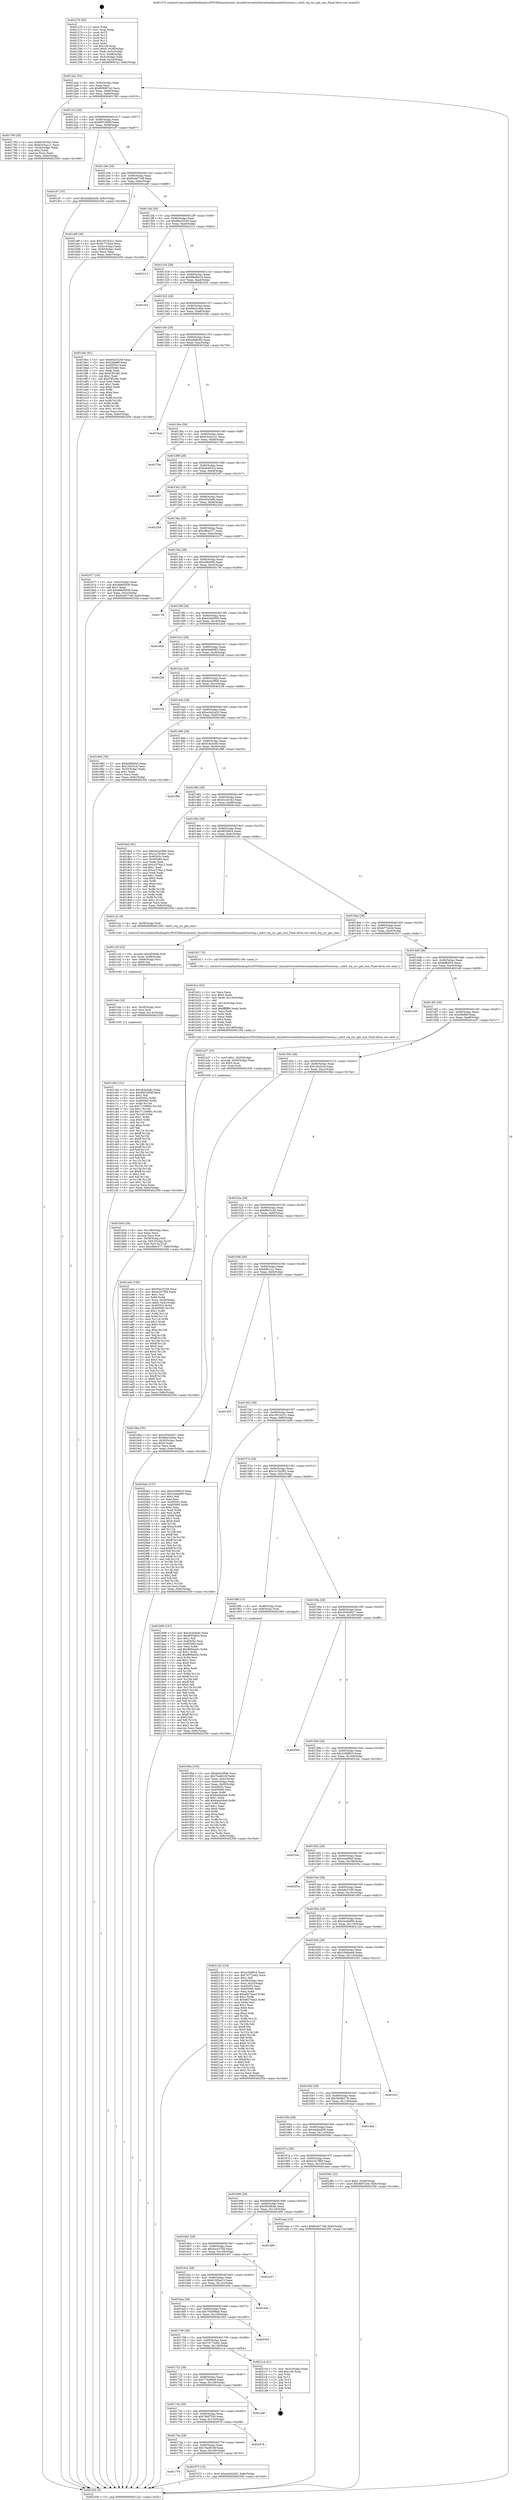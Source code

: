 digraph "0x401270" {
  label = "0x401270 (/mnt/c/Users/mathe/Desktop/tcc/POCII/binaries/extr_linuxdriversnetethernetmellanoxmlx5corewq.c_mlx5_wq_cyc_get_size_Final-ollvm.out::main(0))"
  labelloc = "t"
  node[shape=record]

  Entry [label="",width=0.3,height=0.3,shape=circle,fillcolor=black,style=filled]
  "0x4012a2" [label="{
     0x4012a2 [32]\l
     | [instrs]\l
     &nbsp;&nbsp;0x4012a2 \<+6\>: mov -0x8c(%rbp),%eax\l
     &nbsp;&nbsp;0x4012a8 \<+2\>: mov %eax,%ecx\l
     &nbsp;&nbsp;0x4012aa \<+6\>: sub $0x809097a2,%ecx\l
     &nbsp;&nbsp;0x4012b0 \<+6\>: mov %eax,-0x90(%rbp)\l
     &nbsp;&nbsp;0x4012b6 \<+6\>: mov %ecx,-0x94(%rbp)\l
     &nbsp;&nbsp;0x4012bc \<+6\>: je 0000000000401780 \<main+0x510\>\l
  }"]
  "0x401780" [label="{
     0x401780 [30]\l
     | [instrs]\l
     &nbsp;&nbsp;0x401780 \<+5\>: mov $0xf2c45343,%eax\l
     &nbsp;&nbsp;0x401785 \<+5\>: mov $0xb3c4a121,%ecx\l
     &nbsp;&nbsp;0x40178a \<+3\>: mov -0x34(%rbp),%edx\l
     &nbsp;&nbsp;0x40178d \<+3\>: cmp $0x2,%edx\l
     &nbsp;&nbsp;0x401790 \<+3\>: cmovne %ecx,%eax\l
     &nbsp;&nbsp;0x401793 \<+6\>: mov %eax,-0x8c(%rbp)\l
     &nbsp;&nbsp;0x401799 \<+5\>: jmp 0000000000402356 \<main+0x10e6\>\l
  }"]
  "0x4012c2" [label="{
     0x4012c2 [28]\l
     | [instrs]\l
     &nbsp;&nbsp;0x4012c2 \<+5\>: jmp 00000000004012c7 \<main+0x57\>\l
     &nbsp;&nbsp;0x4012c7 \<+6\>: mov -0x90(%rbp),%eax\l
     &nbsp;&nbsp;0x4012cd \<+5\>: sub $0x8951858f,%eax\l
     &nbsp;&nbsp;0x4012d2 \<+6\>: mov %eax,-0x98(%rbp)\l
     &nbsp;&nbsp;0x4012d8 \<+6\>: je 0000000000401cf7 \<main+0xa87\>\l
  }"]
  "0x402356" [label="{
     0x402356 [5]\l
     | [instrs]\l
     &nbsp;&nbsp;0x402356 \<+5\>: jmp 00000000004012a2 \<main+0x32\>\l
  }"]
  "0x401270" [label="{
     0x401270 [50]\l
     | [instrs]\l
     &nbsp;&nbsp;0x401270 \<+1\>: push %rbp\l
     &nbsp;&nbsp;0x401271 \<+3\>: mov %rsp,%rbp\l
     &nbsp;&nbsp;0x401274 \<+2\>: push %r15\l
     &nbsp;&nbsp;0x401276 \<+2\>: push %r14\l
     &nbsp;&nbsp;0x401278 \<+2\>: push %r13\l
     &nbsp;&nbsp;0x40127a \<+2\>: push %r12\l
     &nbsp;&nbsp;0x40127c \<+1\>: push %rbx\l
     &nbsp;&nbsp;0x40127d \<+7\>: sub $0x148,%rsp\l
     &nbsp;&nbsp;0x401284 \<+7\>: movl $0x0,-0x38(%rbp)\l
     &nbsp;&nbsp;0x40128b \<+3\>: mov %edi,-0x3c(%rbp)\l
     &nbsp;&nbsp;0x40128e \<+4\>: mov %rsi,-0x48(%rbp)\l
     &nbsp;&nbsp;0x401292 \<+3\>: mov -0x3c(%rbp),%edi\l
     &nbsp;&nbsp;0x401295 \<+3\>: mov %edi,-0x34(%rbp)\l
     &nbsp;&nbsp;0x401298 \<+10\>: movl $0x809097a2,-0x8c(%rbp)\l
  }"]
  Exit [label="",width=0.3,height=0.3,shape=circle,fillcolor=black,style=filled,peripheries=2]
  "0x401cf7" [label="{
     0x401cf7 [15]\l
     | [instrs]\l
     &nbsp;&nbsp;0x401cf7 \<+10\>: movl $0x44dbed26,-0x8c(%rbp)\l
     &nbsp;&nbsp;0x401d01 \<+5\>: jmp 0000000000402356 \<main+0x10e6\>\l
  }"]
  "0x4012de" [label="{
     0x4012de [28]\l
     | [instrs]\l
     &nbsp;&nbsp;0x4012de \<+5\>: jmp 00000000004012e3 \<main+0x73\>\l
     &nbsp;&nbsp;0x4012e3 \<+6\>: mov -0x90(%rbp),%eax\l
     &nbsp;&nbsp;0x4012e9 \<+5\>: sub $0x8cdd77e8,%eax\l
     &nbsp;&nbsp;0x4012ee \<+6\>: mov %eax,-0x9c(%rbp)\l
     &nbsp;&nbsp;0x4012f4 \<+6\>: je 0000000000401af9 \<main+0x889\>\l
  }"]
  "0x401c60" [label="{
     0x401c60 [151]\l
     | [instrs]\l
     &nbsp;&nbsp;0x401c60 \<+5\>: mov $0xc63a5a9c,%eax\l
     &nbsp;&nbsp;0x401c65 \<+5\>: mov $0x8951858f,%ecx\l
     &nbsp;&nbsp;0x401c6a \<+2\>: mov $0x1,%dl\l
     &nbsp;&nbsp;0x401c6c \<+8\>: mov 0x40505c,%r8d\l
     &nbsp;&nbsp;0x401c74 \<+8\>: mov 0x405060,%r9d\l
     &nbsp;&nbsp;0x401c7c \<+3\>: mov %r8d,%r10d\l
     &nbsp;&nbsp;0x401c7f \<+7\>: sub $0x7110680c,%r10d\l
     &nbsp;&nbsp;0x401c86 \<+4\>: sub $0x1,%r10d\l
     &nbsp;&nbsp;0x401c8a \<+7\>: add $0x7110680c,%r10d\l
     &nbsp;&nbsp;0x401c91 \<+4\>: imul %r10d,%r8d\l
     &nbsp;&nbsp;0x401c95 \<+4\>: and $0x1,%r8d\l
     &nbsp;&nbsp;0x401c99 \<+4\>: cmp $0x0,%r8d\l
     &nbsp;&nbsp;0x401c9d \<+4\>: sete %r11b\l
     &nbsp;&nbsp;0x401ca1 \<+4\>: cmp $0xa,%r9d\l
     &nbsp;&nbsp;0x401ca5 \<+3\>: setl %bl\l
     &nbsp;&nbsp;0x401ca8 \<+3\>: mov %r11b,%r14b\l
     &nbsp;&nbsp;0x401cab \<+4\>: xor $0xff,%r14b\l
     &nbsp;&nbsp;0x401caf \<+3\>: mov %bl,%r15b\l
     &nbsp;&nbsp;0x401cb2 \<+4\>: xor $0xff,%r15b\l
     &nbsp;&nbsp;0x401cb6 \<+3\>: xor $0x1,%dl\l
     &nbsp;&nbsp;0x401cb9 \<+3\>: mov %r14b,%r12b\l
     &nbsp;&nbsp;0x401cbc \<+4\>: and $0xff,%r12b\l
     &nbsp;&nbsp;0x401cc0 \<+3\>: and %dl,%r11b\l
     &nbsp;&nbsp;0x401cc3 \<+3\>: mov %r15b,%r13b\l
     &nbsp;&nbsp;0x401cc6 \<+4\>: and $0xff,%r13b\l
     &nbsp;&nbsp;0x401cca \<+2\>: and %dl,%bl\l
     &nbsp;&nbsp;0x401ccc \<+3\>: or %r11b,%r12b\l
     &nbsp;&nbsp;0x401ccf \<+3\>: or %bl,%r13b\l
     &nbsp;&nbsp;0x401cd2 \<+3\>: xor %r13b,%r12b\l
     &nbsp;&nbsp;0x401cd5 \<+3\>: or %r15b,%r14b\l
     &nbsp;&nbsp;0x401cd8 \<+4\>: xor $0xff,%r14b\l
     &nbsp;&nbsp;0x401cdc \<+3\>: or $0x1,%dl\l
     &nbsp;&nbsp;0x401cdf \<+3\>: and %dl,%r14b\l
     &nbsp;&nbsp;0x401ce2 \<+3\>: or %r14b,%r12b\l
     &nbsp;&nbsp;0x401ce5 \<+4\>: test $0x1,%r12b\l
     &nbsp;&nbsp;0x401ce9 \<+3\>: cmovne %ecx,%eax\l
     &nbsp;&nbsp;0x401cec \<+6\>: mov %eax,-0x8c(%rbp)\l
     &nbsp;&nbsp;0x401cf2 \<+5\>: jmp 0000000000402356 \<main+0x10e6\>\l
  }"]
  "0x401af9" [label="{
     0x401af9 [30]\l
     | [instrs]\l
     &nbsp;&nbsp;0x401af9 \<+5\>: mov $0x1951b321,%eax\l
     &nbsp;&nbsp;0x401afe \<+5\>: mov $0xfc77cb2d,%ecx\l
     &nbsp;&nbsp;0x401b03 \<+3\>: mov -0x5c(%rbp),%edx\l
     &nbsp;&nbsp;0x401b06 \<+3\>: cmp -0x50(%rbp),%edx\l
     &nbsp;&nbsp;0x401b09 \<+3\>: cmovl %ecx,%eax\l
     &nbsp;&nbsp;0x401b0c \<+6\>: mov %eax,-0x8c(%rbp)\l
     &nbsp;&nbsp;0x401b12 \<+5\>: jmp 0000000000402356 \<main+0x10e6\>\l
  }"]
  "0x4012fa" [label="{
     0x4012fa [28]\l
     | [instrs]\l
     &nbsp;&nbsp;0x4012fa \<+5\>: jmp 00000000004012ff \<main+0x8f\>\l
     &nbsp;&nbsp;0x4012ff \<+6\>: mov -0x90(%rbp),%eax\l
     &nbsp;&nbsp;0x401305 \<+5\>: sub $0x95e25259,%eax\l
     &nbsp;&nbsp;0x40130a \<+6\>: mov %eax,-0xa0(%rbp)\l
     &nbsp;&nbsp;0x401310 \<+6\>: je 0000000000402213 \<main+0xfa3\>\l
  }"]
  "0x401c4e" [label="{
     0x401c4e [18]\l
     | [instrs]\l
     &nbsp;&nbsp;0x401c4e \<+4\>: mov -0x58(%rbp),%rsi\l
     &nbsp;&nbsp;0x401c52 \<+3\>: mov %rsi,%rdi\l
     &nbsp;&nbsp;0x401c55 \<+6\>: mov %eax,-0x14c(%rbp)\l
     &nbsp;&nbsp;0x401c5b \<+5\>: call 0000000000401030 \<free@plt\>\l
     | [calls]\l
     &nbsp;&nbsp;0x401030 \{1\} (unknown)\l
  }"]
  "0x402213" [label="{
     0x402213\l
  }", style=dashed]
  "0x401316" [label="{
     0x401316 [28]\l
     | [instrs]\l
     &nbsp;&nbsp;0x401316 \<+5\>: jmp 000000000040131b \<main+0xab\>\l
     &nbsp;&nbsp;0x40131b \<+6\>: mov -0x90(%rbp),%eax\l
     &nbsp;&nbsp;0x401321 \<+5\>: sub $0x99edbe1b,%eax\l
     &nbsp;&nbsp;0x401326 \<+6\>: mov %eax,-0xa4(%rbp)\l
     &nbsp;&nbsp;0x40132c \<+6\>: je 0000000000401f24 \<main+0xcb4\>\l
  }"]
  "0x401c35" [label="{
     0x401c35 [25]\l
     | [instrs]\l
     &nbsp;&nbsp;0x401c35 \<+10\>: movabs $0x4030d6,%rdi\l
     &nbsp;&nbsp;0x401c3f \<+4\>: mov %rax,-0x68(%rbp)\l
     &nbsp;&nbsp;0x401c43 \<+4\>: mov -0x68(%rbp),%rsi\l
     &nbsp;&nbsp;0x401c47 \<+2\>: mov $0x0,%al\l
     &nbsp;&nbsp;0x401c49 \<+5\>: call 0000000000401040 \<printf@plt\>\l
     | [calls]\l
     &nbsp;&nbsp;0x401040 \{1\} (unknown)\l
  }"]
  "0x401f24" [label="{
     0x401f24\l
  }", style=dashed]
  "0x401332" [label="{
     0x401332 [28]\l
     | [instrs]\l
     &nbsp;&nbsp;0x401332 \<+5\>: jmp 0000000000401337 \<main+0xc7\>\l
     &nbsp;&nbsp;0x401337 \<+6\>: mov -0x90(%rbp),%eax\l
     &nbsp;&nbsp;0x40133d \<+5\>: sub $0x9be224de,%eax\l
     &nbsp;&nbsp;0x401342 \<+6\>: mov %eax,-0xa8(%rbp)\l
     &nbsp;&nbsp;0x401348 \<+6\>: je 00000000004019dc \<main+0x76c\>\l
  }"]
  "0x401b50" [label="{
     0x401b50 [39]\l
     | [instrs]\l
     &nbsp;&nbsp;0x401b50 \<+6\>: mov -0x148(%rbp),%ecx\l
     &nbsp;&nbsp;0x401b56 \<+3\>: imul %eax,%ecx\l
     &nbsp;&nbsp;0x401b59 \<+3\>: movslq %ecx,%r8\l
     &nbsp;&nbsp;0x401b5c \<+4\>: mov -0x58(%rbp),%r9\l
     &nbsp;&nbsp;0x401b60 \<+4\>: movslq -0x5c(%rbp),%r10\l
     &nbsp;&nbsp;0x401b64 \<+4\>: mov %r8,(%r9,%r10,8)\l
     &nbsp;&nbsp;0x401b68 \<+10\>: movl $0xcf8ac577,-0x8c(%rbp)\l
     &nbsp;&nbsp;0x401b72 \<+5\>: jmp 0000000000402356 \<main+0x10e6\>\l
  }"]
  "0x4019dc" [label="{
     0x4019dc [91]\l
     | [instrs]\l
     &nbsp;&nbsp;0x4019dc \<+5\>: mov $0x95e25259,%eax\l
     &nbsp;&nbsp;0x4019e1 \<+5\>: mov $0x26b88f,%ecx\l
     &nbsp;&nbsp;0x4019e6 \<+7\>: mov 0x40505c,%edx\l
     &nbsp;&nbsp;0x4019ed \<+7\>: mov 0x405060,%esi\l
     &nbsp;&nbsp;0x4019f4 \<+2\>: mov %edx,%edi\l
     &nbsp;&nbsp;0x4019f6 \<+6\>: add $0xf1ff1d92,%edi\l
     &nbsp;&nbsp;0x4019fc \<+3\>: sub $0x1,%edi\l
     &nbsp;&nbsp;0x4019ff \<+6\>: sub $0xf1ff1d92,%edi\l
     &nbsp;&nbsp;0x401a05 \<+3\>: imul %edi,%edx\l
     &nbsp;&nbsp;0x401a08 \<+3\>: and $0x1,%edx\l
     &nbsp;&nbsp;0x401a0b \<+3\>: cmp $0x0,%edx\l
     &nbsp;&nbsp;0x401a0e \<+4\>: sete %r8b\l
     &nbsp;&nbsp;0x401a12 \<+3\>: cmp $0xa,%esi\l
     &nbsp;&nbsp;0x401a15 \<+4\>: setl %r9b\l
     &nbsp;&nbsp;0x401a19 \<+3\>: mov %r8b,%r10b\l
     &nbsp;&nbsp;0x401a1c \<+3\>: and %r9b,%r10b\l
     &nbsp;&nbsp;0x401a1f \<+3\>: xor %r9b,%r8b\l
     &nbsp;&nbsp;0x401a22 \<+3\>: or %r8b,%r10b\l
     &nbsp;&nbsp;0x401a25 \<+4\>: test $0x1,%r10b\l
     &nbsp;&nbsp;0x401a29 \<+3\>: cmovne %ecx,%eax\l
     &nbsp;&nbsp;0x401a2c \<+6\>: mov %eax,-0x8c(%rbp)\l
     &nbsp;&nbsp;0x401a32 \<+5\>: jmp 0000000000402356 \<main+0x10e6\>\l
  }"]
  "0x40134e" [label="{
     0x40134e [28]\l
     | [instrs]\l
     &nbsp;&nbsp;0x40134e \<+5\>: jmp 0000000000401353 \<main+0xe3\>\l
     &nbsp;&nbsp;0x401353 \<+6\>: mov -0x90(%rbp),%eax\l
     &nbsp;&nbsp;0x401359 \<+5\>: sub $0xb0fd6cb0,%eax\l
     &nbsp;&nbsp;0x40135e \<+6\>: mov %eax,-0xac(%rbp)\l
     &nbsp;&nbsp;0x401364 \<+6\>: je 00000000004019a0 \<main+0x730\>\l
  }"]
  "0x401b1c" [label="{
     0x401b1c [52]\l
     | [instrs]\l
     &nbsp;&nbsp;0x401b1c \<+2\>: xor %ecx,%ecx\l
     &nbsp;&nbsp;0x401b1e \<+5\>: mov $0x2,%edx\l
     &nbsp;&nbsp;0x401b23 \<+6\>: mov %edx,-0x144(%rbp)\l
     &nbsp;&nbsp;0x401b29 \<+1\>: cltd\l
     &nbsp;&nbsp;0x401b2a \<+6\>: mov -0x144(%rbp),%esi\l
     &nbsp;&nbsp;0x401b30 \<+2\>: idiv %esi\l
     &nbsp;&nbsp;0x401b32 \<+6\>: imul $0xfffffffe,%edx,%edx\l
     &nbsp;&nbsp;0x401b38 \<+2\>: mov %ecx,%edi\l
     &nbsp;&nbsp;0x401b3a \<+2\>: sub %edx,%edi\l
     &nbsp;&nbsp;0x401b3c \<+2\>: mov %ecx,%edx\l
     &nbsp;&nbsp;0x401b3e \<+3\>: sub $0x1,%edx\l
     &nbsp;&nbsp;0x401b41 \<+2\>: add %edx,%edi\l
     &nbsp;&nbsp;0x401b43 \<+2\>: sub %edi,%ecx\l
     &nbsp;&nbsp;0x401b45 \<+6\>: mov %ecx,-0x148(%rbp)\l
     &nbsp;&nbsp;0x401b4b \<+5\>: call 0000000000401160 \<next_i\>\l
     | [calls]\l
     &nbsp;&nbsp;0x401160 \{1\} (/mnt/c/Users/mathe/Desktop/tcc/POCII/binaries/extr_linuxdriversnetethernetmellanoxmlx5corewq.c_mlx5_wq_cyc_get_size_Final-ollvm.out::next_i)\l
  }"]
  "0x4019a0" [label="{
     0x4019a0\l
  }", style=dashed]
  "0x40136a" [label="{
     0x40136a [28]\l
     | [instrs]\l
     &nbsp;&nbsp;0x40136a \<+5\>: jmp 000000000040136f \<main+0xff\>\l
     &nbsp;&nbsp;0x40136f \<+6\>: mov -0x90(%rbp),%eax\l
     &nbsp;&nbsp;0x401375 \<+5\>: sub $0xb3c4a121,%eax\l
     &nbsp;&nbsp;0x40137a \<+6\>: mov %eax,-0xb0(%rbp)\l
     &nbsp;&nbsp;0x401380 \<+6\>: je 000000000040179e \<main+0x52e\>\l
  }"]
  "0x401a4e" [label="{
     0x401a4e [156]\l
     | [instrs]\l
     &nbsp;&nbsp;0x401a4e \<+5\>: mov $0x95e25259,%ecx\l
     &nbsp;&nbsp;0x401a53 \<+5\>: mov $0x4c5c7f69,%edx\l
     &nbsp;&nbsp;0x401a58 \<+3\>: mov $0x1,%sil\l
     &nbsp;&nbsp;0x401a5b \<+3\>: xor %r8d,%r8d\l
     &nbsp;&nbsp;0x401a5e \<+4\>: mov %rax,-0x58(%rbp)\l
     &nbsp;&nbsp;0x401a62 \<+7\>: movl $0x0,-0x5c(%rbp)\l
     &nbsp;&nbsp;0x401a69 \<+8\>: mov 0x40505c,%r9d\l
     &nbsp;&nbsp;0x401a71 \<+8\>: mov 0x405060,%r10d\l
     &nbsp;&nbsp;0x401a79 \<+4\>: sub $0x1,%r8d\l
     &nbsp;&nbsp;0x401a7d \<+3\>: mov %r9d,%r11d\l
     &nbsp;&nbsp;0x401a80 \<+3\>: add %r8d,%r11d\l
     &nbsp;&nbsp;0x401a83 \<+4\>: imul %r11d,%r9d\l
     &nbsp;&nbsp;0x401a87 \<+4\>: and $0x1,%r9d\l
     &nbsp;&nbsp;0x401a8b \<+4\>: cmp $0x0,%r9d\l
     &nbsp;&nbsp;0x401a8f \<+3\>: sete %bl\l
     &nbsp;&nbsp;0x401a92 \<+4\>: cmp $0xa,%r10d\l
     &nbsp;&nbsp;0x401a96 \<+4\>: setl %r14b\l
     &nbsp;&nbsp;0x401a9a \<+3\>: mov %bl,%r15b\l
     &nbsp;&nbsp;0x401a9d \<+4\>: xor $0xff,%r15b\l
     &nbsp;&nbsp;0x401aa1 \<+3\>: mov %r14b,%r12b\l
     &nbsp;&nbsp;0x401aa4 \<+4\>: xor $0xff,%r12b\l
     &nbsp;&nbsp;0x401aa8 \<+4\>: xor $0x0,%sil\l
     &nbsp;&nbsp;0x401aac \<+3\>: mov %r15b,%r13b\l
     &nbsp;&nbsp;0x401aaf \<+4\>: and $0x0,%r13b\l
     &nbsp;&nbsp;0x401ab3 \<+3\>: and %sil,%bl\l
     &nbsp;&nbsp;0x401ab6 \<+3\>: mov %r12b,%al\l
     &nbsp;&nbsp;0x401ab9 \<+2\>: and $0x0,%al\l
     &nbsp;&nbsp;0x401abb \<+3\>: and %sil,%r14b\l
     &nbsp;&nbsp;0x401abe \<+3\>: or %bl,%r13b\l
     &nbsp;&nbsp;0x401ac1 \<+3\>: or %r14b,%al\l
     &nbsp;&nbsp;0x401ac4 \<+3\>: xor %al,%r13b\l
     &nbsp;&nbsp;0x401ac7 \<+3\>: or %r12b,%r15b\l
     &nbsp;&nbsp;0x401aca \<+4\>: xor $0xff,%r15b\l
     &nbsp;&nbsp;0x401ace \<+4\>: or $0x0,%sil\l
     &nbsp;&nbsp;0x401ad2 \<+3\>: and %sil,%r15b\l
     &nbsp;&nbsp;0x401ad5 \<+3\>: or %r15b,%r13b\l
     &nbsp;&nbsp;0x401ad8 \<+4\>: test $0x1,%r13b\l
     &nbsp;&nbsp;0x401adc \<+3\>: cmovne %edx,%ecx\l
     &nbsp;&nbsp;0x401adf \<+6\>: mov %ecx,-0x8c(%rbp)\l
     &nbsp;&nbsp;0x401ae5 \<+5\>: jmp 0000000000402356 \<main+0x10e6\>\l
  }"]
  "0x40179e" [label="{
     0x40179e\l
  }", style=dashed]
  "0x401386" [label="{
     0x401386 [28]\l
     | [instrs]\l
     &nbsp;&nbsp;0x401386 \<+5\>: jmp 000000000040138b \<main+0x11b\>\l
     &nbsp;&nbsp;0x40138b \<+6\>: mov -0x90(%rbp),%eax\l
     &nbsp;&nbsp;0x401391 \<+5\>: sub $0xbdc403c2,%eax\l
     &nbsp;&nbsp;0x401396 \<+6\>: mov %eax,-0xb4(%rbp)\l
     &nbsp;&nbsp;0x40139c \<+6\>: je 0000000000402287 \<main+0x1017\>\l
  }"]
  "0x401776" [label="{
     0x401776\l
  }", style=dashed]
  "0x402287" [label="{
     0x402287\l
  }", style=dashed]
  "0x4013a2" [label="{
     0x4013a2 [28]\l
     | [instrs]\l
     &nbsp;&nbsp;0x4013a2 \<+5\>: jmp 00000000004013a7 \<main+0x137\>\l
     &nbsp;&nbsp;0x4013a7 \<+6\>: mov -0x90(%rbp),%eax\l
     &nbsp;&nbsp;0x4013ad \<+5\>: sub $0xc63a5a9c,%eax\l
     &nbsp;&nbsp;0x4013b2 \<+6\>: mov %eax,-0xb8(%rbp)\l
     &nbsp;&nbsp;0x4013b8 \<+6\>: je 0000000000402244 \<main+0xfd4\>\l
  }"]
  "0x401973" [label="{
     0x401973 [15]\l
     | [instrs]\l
     &nbsp;&nbsp;0x401973 \<+10\>: movl $0xecb42e02,-0x8c(%rbp)\l
     &nbsp;&nbsp;0x40197d \<+5\>: jmp 0000000000402356 \<main+0x10e6\>\l
  }"]
  "0x402244" [label="{
     0x402244\l
  }", style=dashed]
  "0x4013be" [label="{
     0x4013be [28]\l
     | [instrs]\l
     &nbsp;&nbsp;0x4013be \<+5\>: jmp 00000000004013c3 \<main+0x153\>\l
     &nbsp;&nbsp;0x4013c3 \<+6\>: mov -0x90(%rbp),%eax\l
     &nbsp;&nbsp;0x4013c9 \<+5\>: sub $0xcf8ac577,%eax\l
     &nbsp;&nbsp;0x4013ce \<+6\>: mov %eax,-0xbc(%rbp)\l
     &nbsp;&nbsp;0x4013d4 \<+6\>: je 0000000000401b77 \<main+0x907\>\l
  }"]
  "0x40175a" [label="{
     0x40175a [28]\l
     | [instrs]\l
     &nbsp;&nbsp;0x40175a \<+5\>: jmp 000000000040175f \<main+0x4ef\>\l
     &nbsp;&nbsp;0x40175f \<+6\>: mov -0x90(%rbp),%eax\l
     &nbsp;&nbsp;0x401765 \<+5\>: sub $0x7ba4616f,%eax\l
     &nbsp;&nbsp;0x40176a \<+6\>: mov %eax,-0x140(%rbp)\l
     &nbsp;&nbsp;0x401770 \<+6\>: je 0000000000401973 \<main+0x703\>\l
  }"]
  "0x401b77" [label="{
     0x401b77 [34]\l
     | [instrs]\l
     &nbsp;&nbsp;0x401b77 \<+3\>: mov -0x5c(%rbp),%eax\l
     &nbsp;&nbsp;0x401b7a \<+5\>: sub $0x486d5936,%eax\l
     &nbsp;&nbsp;0x401b7f \<+3\>: add $0x1,%eax\l
     &nbsp;&nbsp;0x401b82 \<+5\>: add $0x486d5936,%eax\l
     &nbsp;&nbsp;0x401b87 \<+3\>: mov %eax,-0x5c(%rbp)\l
     &nbsp;&nbsp;0x401b8a \<+10\>: movl $0x8cdd77e8,-0x8c(%rbp)\l
     &nbsp;&nbsp;0x401b94 \<+5\>: jmp 0000000000402356 \<main+0x10e6\>\l
  }"]
  "0x4013da" [label="{
     0x4013da [28]\l
     | [instrs]\l
     &nbsp;&nbsp;0x4013da \<+5\>: jmp 00000000004013df \<main+0x16f\>\l
     &nbsp;&nbsp;0x4013df \<+6\>: mov -0x90(%rbp),%eax\l
     &nbsp;&nbsp;0x4013e5 \<+5\>: sub $0xcfdfc690,%eax\l
     &nbsp;&nbsp;0x4013ea \<+6\>: mov %eax,-0xc0(%rbp)\l
     &nbsp;&nbsp;0x4013f0 \<+6\>: je 00000000004017f4 \<main+0x584\>\l
  }"]
  "0x402078" [label="{
     0x402078\l
  }", style=dashed]
  "0x4017f4" [label="{
     0x4017f4\l
  }", style=dashed]
  "0x4013f6" [label="{
     0x4013f6 [28]\l
     | [instrs]\l
     &nbsp;&nbsp;0x4013f6 \<+5\>: jmp 00000000004013fb \<main+0x18b\>\l
     &nbsp;&nbsp;0x4013fb \<+6\>: mov -0x90(%rbp),%eax\l
     &nbsp;&nbsp;0x401401 \<+5\>: sub $0xd2bd56f3,%eax\l
     &nbsp;&nbsp;0x401406 \<+6\>: mov %eax,-0xc4(%rbp)\l
     &nbsp;&nbsp;0x40140c \<+6\>: je 0000000000401eb9 \<main+0xc49\>\l
  }"]
  "0x40173e" [label="{
     0x40173e [28]\l
     | [instrs]\l
     &nbsp;&nbsp;0x40173e \<+5\>: jmp 0000000000401743 \<main+0x4d3\>\l
     &nbsp;&nbsp;0x401743 \<+6\>: mov -0x90(%rbp),%eax\l
     &nbsp;&nbsp;0x401749 \<+5\>: sub $0x79bf752d,%eax\l
     &nbsp;&nbsp;0x40174e \<+6\>: mov %eax,-0x13c(%rbp)\l
     &nbsp;&nbsp;0x401754 \<+6\>: je 0000000000402078 \<main+0xe08\>\l
  }"]
  "0x401eb9" [label="{
     0x401eb9\l
  }", style=dashed]
  "0x401412" [label="{
     0x401412 [28]\l
     | [instrs]\l
     &nbsp;&nbsp;0x401412 \<+5\>: jmp 0000000000401417 \<main+0x1a7\>\l
     &nbsp;&nbsp;0x401417 \<+6\>: mov -0x90(%rbp),%eax\l
     &nbsp;&nbsp;0x40141d \<+5\>: sub $0xd4a6f463,%eax\l
     &nbsp;&nbsp;0x401422 \<+6\>: mov %eax,-0xc8(%rbp)\l
     &nbsp;&nbsp;0x401428 \<+6\>: je 00000000004022df \<main+0x106f\>\l
  }"]
  "0x401e4f" [label="{
     0x401e4f\l
  }", style=dashed]
  "0x4022df" [label="{
     0x4022df\l
  }", style=dashed]
  "0x40142e" [label="{
     0x40142e [28]\l
     | [instrs]\l
     &nbsp;&nbsp;0x40142e \<+5\>: jmp 0000000000401433 \<main+0x1c3\>\l
     &nbsp;&nbsp;0x401433 \<+6\>: mov -0x90(%rbp),%eax\l
     &nbsp;&nbsp;0x401439 \<+5\>: sub $0xde3e39b6,%eax\l
     &nbsp;&nbsp;0x40143e \<+6\>: mov %eax,-0xcc(%rbp)\l
     &nbsp;&nbsp;0x401444 \<+6\>: je 00000000004021f4 \<main+0xf84\>\l
  }"]
  "0x401722" [label="{
     0x401722 [28]\l
     | [instrs]\l
     &nbsp;&nbsp;0x401722 \<+5\>: jmp 0000000000401727 \<main+0x4b7\>\l
     &nbsp;&nbsp;0x401727 \<+6\>: mov -0x90(%rbp),%eax\l
     &nbsp;&nbsp;0x40172d \<+5\>: sub $0x774a90e6,%eax\l
     &nbsp;&nbsp;0x401732 \<+6\>: mov %eax,-0x138(%rbp)\l
     &nbsp;&nbsp;0x401738 \<+6\>: je 0000000000401e4f \<main+0xbdf\>\l
  }"]
  "0x4021f4" [label="{
     0x4021f4\l
  }", style=dashed]
  "0x40144a" [label="{
     0x40144a [28]\l
     | [instrs]\l
     &nbsp;&nbsp;0x40144a \<+5\>: jmp 000000000040144f \<main+0x1df\>\l
     &nbsp;&nbsp;0x40144f \<+6\>: mov -0x90(%rbp),%eax\l
     &nbsp;&nbsp;0x401455 \<+5\>: sub $0xecb42e02,%eax\l
     &nbsp;&nbsp;0x40145a \<+6\>: mov %eax,-0xd0(%rbp)\l
     &nbsp;&nbsp;0x401460 \<+6\>: je 0000000000401982 \<main+0x712\>\l
  }"]
  "0x4021c4" [label="{
     0x4021c4 [21]\l
     | [instrs]\l
     &nbsp;&nbsp;0x4021c4 \<+3\>: mov -0x2c(%rbp),%eax\l
     &nbsp;&nbsp;0x4021c7 \<+7\>: add $0x148,%rsp\l
     &nbsp;&nbsp;0x4021ce \<+1\>: pop %rbx\l
     &nbsp;&nbsp;0x4021cf \<+2\>: pop %r12\l
     &nbsp;&nbsp;0x4021d1 \<+2\>: pop %r13\l
     &nbsp;&nbsp;0x4021d3 \<+2\>: pop %r14\l
     &nbsp;&nbsp;0x4021d5 \<+2\>: pop %r15\l
     &nbsp;&nbsp;0x4021d7 \<+1\>: pop %rbp\l
     &nbsp;&nbsp;0x4021d8 \<+1\>: ret\l
  }"]
  "0x401982" [label="{
     0x401982 [30]\l
     | [instrs]\l
     &nbsp;&nbsp;0x401982 \<+5\>: mov $0xb0fd6cb0,%eax\l
     &nbsp;&nbsp;0x401987 \<+5\>: mov $0x16e25cd,%ecx\l
     &nbsp;&nbsp;0x40198c \<+3\>: mov -0x30(%rbp),%edx\l
     &nbsp;&nbsp;0x40198f \<+3\>: cmp $0x1,%edx\l
     &nbsp;&nbsp;0x401992 \<+3\>: cmovl %ecx,%eax\l
     &nbsp;&nbsp;0x401995 \<+6\>: mov %eax,-0x8c(%rbp)\l
     &nbsp;&nbsp;0x40199b \<+5\>: jmp 0000000000402356 \<main+0x10e6\>\l
  }"]
  "0x401466" [label="{
     0x401466 [28]\l
     | [instrs]\l
     &nbsp;&nbsp;0x401466 \<+5\>: jmp 000000000040146b \<main+0x1fb\>\l
     &nbsp;&nbsp;0x40146b \<+6\>: mov -0x90(%rbp),%eax\l
     &nbsp;&nbsp;0x401471 \<+5\>: sub $0xf18cae00,%eax\l
     &nbsp;&nbsp;0x401476 \<+6\>: mov %eax,-0xd4(%rbp)\l
     &nbsp;&nbsp;0x40147c \<+6\>: je 0000000000401f89 \<main+0xd19\>\l
  }"]
  "0x401706" [label="{
     0x401706 [28]\l
     | [instrs]\l
     &nbsp;&nbsp;0x401706 \<+5\>: jmp 000000000040170b \<main+0x49b\>\l
     &nbsp;&nbsp;0x40170b \<+6\>: mov -0x90(%rbp),%eax\l
     &nbsp;&nbsp;0x401711 \<+5\>: sub $0x74772a62,%eax\l
     &nbsp;&nbsp;0x401716 \<+6\>: mov %eax,-0x134(%rbp)\l
     &nbsp;&nbsp;0x40171c \<+6\>: je 00000000004021c4 \<main+0xf54\>\l
  }"]
  "0x401f89" [label="{
     0x401f89\l
  }", style=dashed]
  "0x401482" [label="{
     0x401482 [28]\l
     | [instrs]\l
     &nbsp;&nbsp;0x401482 \<+5\>: jmp 0000000000401487 \<main+0x217\>\l
     &nbsp;&nbsp;0x401487 \<+6\>: mov -0x90(%rbp),%eax\l
     &nbsp;&nbsp;0x40148d \<+5\>: sub $0xf2c45343,%eax\l
     &nbsp;&nbsp;0x401492 \<+6\>: mov %eax,-0xd8(%rbp)\l
     &nbsp;&nbsp;0x401498 \<+6\>: je 00000000004018a2 \<main+0x632\>\l
  }"]
  "0x402303" [label="{
     0x402303\l
  }", style=dashed]
  "0x4018a2" [label="{
     0x4018a2 [91]\l
     | [instrs]\l
     &nbsp;&nbsp;0x4018a2 \<+5\>: mov $0xde3e39b6,%eax\l
     &nbsp;&nbsp;0x4018a7 \<+5\>: mov $0x1a762091,%ecx\l
     &nbsp;&nbsp;0x4018ac \<+7\>: mov 0x40505c,%edx\l
     &nbsp;&nbsp;0x4018b3 \<+7\>: mov 0x405060,%esi\l
     &nbsp;&nbsp;0x4018ba \<+2\>: mov %edx,%edi\l
     &nbsp;&nbsp;0x4018bc \<+6\>: add $0xcc576a12,%edi\l
     &nbsp;&nbsp;0x4018c2 \<+3\>: sub $0x1,%edi\l
     &nbsp;&nbsp;0x4018c5 \<+6\>: sub $0xcc576a12,%edi\l
     &nbsp;&nbsp;0x4018cb \<+3\>: imul %edi,%edx\l
     &nbsp;&nbsp;0x4018ce \<+3\>: and $0x1,%edx\l
     &nbsp;&nbsp;0x4018d1 \<+3\>: cmp $0x0,%edx\l
     &nbsp;&nbsp;0x4018d4 \<+4\>: sete %r8b\l
     &nbsp;&nbsp;0x4018d8 \<+3\>: cmp $0xa,%esi\l
     &nbsp;&nbsp;0x4018db \<+4\>: setl %r9b\l
     &nbsp;&nbsp;0x4018df \<+3\>: mov %r8b,%r10b\l
     &nbsp;&nbsp;0x4018e2 \<+3\>: and %r9b,%r10b\l
     &nbsp;&nbsp;0x4018e5 \<+3\>: xor %r9b,%r8b\l
     &nbsp;&nbsp;0x4018e8 \<+3\>: or %r8b,%r10b\l
     &nbsp;&nbsp;0x4018eb \<+4\>: test $0x1,%r10b\l
     &nbsp;&nbsp;0x4018ef \<+3\>: cmovne %ecx,%eax\l
     &nbsp;&nbsp;0x4018f2 \<+6\>: mov %eax,-0x8c(%rbp)\l
     &nbsp;&nbsp;0x4018f8 \<+5\>: jmp 0000000000402356 \<main+0x10e6\>\l
  }"]
  "0x40149e" [label="{
     0x40149e [28]\l
     | [instrs]\l
     &nbsp;&nbsp;0x40149e \<+5\>: jmp 00000000004014a3 \<main+0x233\>\l
     &nbsp;&nbsp;0x4014a3 \<+6\>: mov -0x90(%rbp),%eax\l
     &nbsp;&nbsp;0x4014a9 \<+5\>: sub $0xf6554fc4,%eax\l
     &nbsp;&nbsp;0x4014ae \<+6\>: mov %eax,-0xdc(%rbp)\l
     &nbsp;&nbsp;0x4014b4 \<+6\>: je 0000000000401c2c \<main+0x9bc\>\l
  }"]
  "0x4016ea" [label="{
     0x4016ea [28]\l
     | [instrs]\l
     &nbsp;&nbsp;0x4016ea \<+5\>: jmp 00000000004016ef \<main+0x47f\>\l
     &nbsp;&nbsp;0x4016ef \<+6\>: mov -0x90(%rbp),%eax\l
     &nbsp;&nbsp;0x4016f5 \<+5\>: sub $0x700598ed,%eax\l
     &nbsp;&nbsp;0x4016fa \<+6\>: mov %eax,-0x130(%rbp)\l
     &nbsp;&nbsp;0x401700 \<+6\>: je 0000000000402303 \<main+0x1093\>\l
  }"]
  "0x401c2c" [label="{
     0x401c2c [9]\l
     | [instrs]\l
     &nbsp;&nbsp;0x401c2c \<+4\>: mov -0x58(%rbp),%rdi\l
     &nbsp;&nbsp;0x401c30 \<+5\>: call 0000000000401240 \<mlx5_wq_cyc_get_size\>\l
     | [calls]\l
     &nbsp;&nbsp;0x401240 \{1\} (/mnt/c/Users/mathe/Desktop/tcc/POCII/binaries/extr_linuxdriversnetethernetmellanoxmlx5corewq.c_mlx5_wq_cyc_get_size_Final-ollvm.out::mlx5_wq_cyc_get_size)\l
  }"]
  "0x4014ba" [label="{
     0x4014ba [28]\l
     | [instrs]\l
     &nbsp;&nbsp;0x4014ba \<+5\>: jmp 00000000004014bf \<main+0x24f\>\l
     &nbsp;&nbsp;0x4014bf \<+6\>: mov -0x90(%rbp),%eax\l
     &nbsp;&nbsp;0x4014c5 \<+5\>: sub $0xfc77cb2d,%eax\l
     &nbsp;&nbsp;0x4014ca \<+6\>: mov %eax,-0xe0(%rbp)\l
     &nbsp;&nbsp;0x4014d0 \<+6\>: je 0000000000401b17 \<main+0x8a7\>\l
  }"]
  "0x401e5e" [label="{
     0x401e5e\l
  }", style=dashed]
  "0x401b17" [label="{
     0x401b17 [5]\l
     | [instrs]\l
     &nbsp;&nbsp;0x401b17 \<+5\>: call 0000000000401160 \<next_i\>\l
     | [calls]\l
     &nbsp;&nbsp;0x401160 \{1\} (/mnt/c/Users/mathe/Desktop/tcc/POCII/binaries/extr_linuxdriversnetethernetmellanoxmlx5corewq.c_mlx5_wq_cyc_get_size_Final-ollvm.out::next_i)\l
  }"]
  "0x4014d6" [label="{
     0x4014d6 [28]\l
     | [instrs]\l
     &nbsp;&nbsp;0x4014d6 \<+5\>: jmp 00000000004014db \<main+0x26b\>\l
     &nbsp;&nbsp;0x4014db \<+6\>: mov -0x90(%rbp),%eax\l
     &nbsp;&nbsp;0x4014e1 \<+5\>: sub $0xfdffc854,%eax\l
     &nbsp;&nbsp;0x4014e6 \<+6\>: mov %eax,-0xe4(%rbp)\l
     &nbsp;&nbsp;0x4014ec \<+6\>: je 00000000004021d9 \<main+0xf69\>\l
  }"]
  "0x4016ce" [label="{
     0x4016ce [28]\l
     | [instrs]\l
     &nbsp;&nbsp;0x4016ce \<+5\>: jmp 00000000004016d3 \<main+0x463\>\l
     &nbsp;&nbsp;0x4016d3 \<+6\>: mov -0x90(%rbp),%eax\l
     &nbsp;&nbsp;0x4016d9 \<+5\>: sub $0x6192be13,%eax\l
     &nbsp;&nbsp;0x4016de \<+6\>: mov %eax,-0x12c(%rbp)\l
     &nbsp;&nbsp;0x4016e4 \<+6\>: je 0000000000401e5e \<main+0xbee\>\l
  }"]
  "0x4021d9" [label="{
     0x4021d9\l
  }", style=dashed]
  "0x4014f2" [label="{
     0x4014f2 [28]\l
     | [instrs]\l
     &nbsp;&nbsp;0x4014f2 \<+5\>: jmp 00000000004014f7 \<main+0x287\>\l
     &nbsp;&nbsp;0x4014f7 \<+6\>: mov -0x90(%rbp),%eax\l
     &nbsp;&nbsp;0x4014fd \<+5\>: sub $0x26b88f,%eax\l
     &nbsp;&nbsp;0x401502 \<+6\>: mov %eax,-0xe8(%rbp)\l
     &nbsp;&nbsp;0x401508 \<+6\>: je 0000000000401a37 \<main+0x7c7\>\l
  }"]
  "0x401d37" [label="{
     0x401d37\l
  }", style=dashed]
  "0x401a37" [label="{
     0x401a37 [23]\l
     | [instrs]\l
     &nbsp;&nbsp;0x401a37 \<+7\>: movl $0x1,-0x50(%rbp)\l
     &nbsp;&nbsp;0x401a3e \<+4\>: movslq -0x50(%rbp),%rax\l
     &nbsp;&nbsp;0x401a42 \<+4\>: shl $0x3,%rax\l
     &nbsp;&nbsp;0x401a46 \<+3\>: mov %rax,%rdi\l
     &nbsp;&nbsp;0x401a49 \<+5\>: call 0000000000401050 \<malloc@plt\>\l
     | [calls]\l
     &nbsp;&nbsp;0x401050 \{1\} (unknown)\l
  }"]
  "0x40150e" [label="{
     0x40150e [28]\l
     | [instrs]\l
     &nbsp;&nbsp;0x40150e \<+5\>: jmp 0000000000401513 \<main+0x2a3\>\l
     &nbsp;&nbsp;0x401513 \<+6\>: mov -0x90(%rbp),%eax\l
     &nbsp;&nbsp;0x401519 \<+5\>: sub $0x16e25cd,%eax\l
     &nbsp;&nbsp;0x40151e \<+6\>: mov %eax,-0xec(%rbp)\l
     &nbsp;&nbsp;0x401524 \<+6\>: je 00000000004019be \<main+0x74e\>\l
  }"]
  "0x4016b2" [label="{
     0x4016b2 [28]\l
     | [instrs]\l
     &nbsp;&nbsp;0x4016b2 \<+5\>: jmp 00000000004016b7 \<main+0x447\>\l
     &nbsp;&nbsp;0x4016b7 \<+6\>: mov -0x90(%rbp),%eax\l
     &nbsp;&nbsp;0x4016bd \<+5\>: sub $0x5ece3758,%eax\l
     &nbsp;&nbsp;0x4016c2 \<+6\>: mov %eax,-0x128(%rbp)\l
     &nbsp;&nbsp;0x4016c8 \<+6\>: je 0000000000401d37 \<main+0xac7\>\l
  }"]
  "0x4019be" [label="{
     0x4019be [30]\l
     | [instrs]\l
     &nbsp;&nbsp;0x4019be \<+5\>: mov $0x205b4027,%eax\l
     &nbsp;&nbsp;0x4019c3 \<+5\>: mov $0x9be224de,%ecx\l
     &nbsp;&nbsp;0x4019c8 \<+3\>: mov -0x30(%rbp),%edx\l
     &nbsp;&nbsp;0x4019cb \<+3\>: cmp $0x0,%edx\l
     &nbsp;&nbsp;0x4019ce \<+3\>: cmove %ecx,%eax\l
     &nbsp;&nbsp;0x4019d1 \<+6\>: mov %eax,-0x8c(%rbp)\l
     &nbsp;&nbsp;0x4019d7 \<+5\>: jmp 0000000000402356 \<main+0x10e6\>\l
  }"]
  "0x40152a" [label="{
     0x40152a [28]\l
     | [instrs]\l
     &nbsp;&nbsp;0x40152a \<+5\>: jmp 000000000040152f \<main+0x2bf\>\l
     &nbsp;&nbsp;0x40152f \<+6\>: mov -0x90(%rbp),%eax\l
     &nbsp;&nbsp;0x401535 \<+5\>: sub $0x9b07a3d,%eax\l
     &nbsp;&nbsp;0x40153a \<+6\>: mov %eax,-0xf0(%rbp)\l
     &nbsp;&nbsp;0x401540 \<+6\>: je 00000000004020a2 \<main+0xe32\>\l
  }"]
  "0x401d06" [label="{
     0x401d06\l
  }", style=dashed]
  "0x4020a2" [label="{
     0x4020a2 [137]\l
     | [instrs]\l
     &nbsp;&nbsp;0x4020a2 \<+5\>: mov $0x2c008f10,%eax\l
     &nbsp;&nbsp;0x4020a7 \<+5\>: mov $0x2e40ef95,%ecx\l
     &nbsp;&nbsp;0x4020ac \<+2\>: mov $0x1,%dl\l
     &nbsp;&nbsp;0x4020ae \<+2\>: xor %esi,%esi\l
     &nbsp;&nbsp;0x4020b0 \<+7\>: mov 0x40505c,%edi\l
     &nbsp;&nbsp;0x4020b7 \<+8\>: mov 0x405060,%r8d\l
     &nbsp;&nbsp;0x4020bf \<+3\>: sub $0x1,%esi\l
     &nbsp;&nbsp;0x4020c2 \<+3\>: mov %edi,%r9d\l
     &nbsp;&nbsp;0x4020c5 \<+3\>: add %esi,%r9d\l
     &nbsp;&nbsp;0x4020c8 \<+4\>: imul %r9d,%edi\l
     &nbsp;&nbsp;0x4020cc \<+3\>: and $0x1,%edi\l
     &nbsp;&nbsp;0x4020cf \<+3\>: cmp $0x0,%edi\l
     &nbsp;&nbsp;0x4020d2 \<+4\>: sete %r10b\l
     &nbsp;&nbsp;0x4020d6 \<+4\>: cmp $0xa,%r8d\l
     &nbsp;&nbsp;0x4020da \<+4\>: setl %r11b\l
     &nbsp;&nbsp;0x4020de \<+3\>: mov %r10b,%bl\l
     &nbsp;&nbsp;0x4020e1 \<+3\>: xor $0xff,%bl\l
     &nbsp;&nbsp;0x4020e4 \<+3\>: mov %r11b,%r14b\l
     &nbsp;&nbsp;0x4020e7 \<+4\>: xor $0xff,%r14b\l
     &nbsp;&nbsp;0x4020eb \<+3\>: xor $0x1,%dl\l
     &nbsp;&nbsp;0x4020ee \<+3\>: mov %bl,%r15b\l
     &nbsp;&nbsp;0x4020f1 \<+4\>: and $0xff,%r15b\l
     &nbsp;&nbsp;0x4020f5 \<+3\>: and %dl,%r10b\l
     &nbsp;&nbsp;0x4020f8 \<+3\>: mov %r14b,%r12b\l
     &nbsp;&nbsp;0x4020fb \<+4\>: and $0xff,%r12b\l
     &nbsp;&nbsp;0x4020ff \<+3\>: and %dl,%r11b\l
     &nbsp;&nbsp;0x402102 \<+3\>: or %r10b,%r15b\l
     &nbsp;&nbsp;0x402105 \<+3\>: or %r11b,%r12b\l
     &nbsp;&nbsp;0x402108 \<+3\>: xor %r12b,%r15b\l
     &nbsp;&nbsp;0x40210b \<+3\>: or %r14b,%bl\l
     &nbsp;&nbsp;0x40210e \<+3\>: xor $0xff,%bl\l
     &nbsp;&nbsp;0x402111 \<+3\>: or $0x1,%dl\l
     &nbsp;&nbsp;0x402114 \<+2\>: and %dl,%bl\l
     &nbsp;&nbsp;0x402116 \<+3\>: or %bl,%r15b\l
     &nbsp;&nbsp;0x402119 \<+4\>: test $0x1,%r15b\l
     &nbsp;&nbsp;0x40211d \<+3\>: cmovne %ecx,%eax\l
     &nbsp;&nbsp;0x402120 \<+6\>: mov %eax,-0x8c(%rbp)\l
     &nbsp;&nbsp;0x402126 \<+5\>: jmp 0000000000402356 \<main+0x10e6\>\l
  }"]
  "0x401546" [label="{
     0x401546 [28]\l
     | [instrs]\l
     &nbsp;&nbsp;0x401546 \<+5\>: jmp 000000000040154b \<main+0x2db\>\l
     &nbsp;&nbsp;0x40154b \<+6\>: mov -0x90(%rbp),%eax\l
     &nbsp;&nbsp;0x401551 \<+5\>: sub $0xb8f1c21,%eax\l
     &nbsp;&nbsp;0x401556 \<+6\>: mov %eax,-0xf4(%rbp)\l
     &nbsp;&nbsp;0x40155c \<+6\>: je 0000000000401d55 \<main+0xae5\>\l
  }"]
  "0x401696" [label="{
     0x401696 [28]\l
     | [instrs]\l
     &nbsp;&nbsp;0x401696 \<+5\>: jmp 000000000040169b \<main+0x42b\>\l
     &nbsp;&nbsp;0x40169b \<+6\>: mov -0x90(%rbp),%eax\l
     &nbsp;&nbsp;0x4016a1 \<+5\>: sub $0x565dfc8a,%eax\l
     &nbsp;&nbsp;0x4016a6 \<+6\>: mov %eax,-0x124(%rbp)\l
     &nbsp;&nbsp;0x4016ac \<+6\>: je 0000000000401d06 \<main+0xa96\>\l
  }"]
  "0x401d55" [label="{
     0x401d55\l
  }", style=dashed]
  "0x401562" [label="{
     0x401562 [28]\l
     | [instrs]\l
     &nbsp;&nbsp;0x401562 \<+5\>: jmp 0000000000401567 \<main+0x2f7\>\l
     &nbsp;&nbsp;0x401567 \<+6\>: mov -0x90(%rbp),%eax\l
     &nbsp;&nbsp;0x40156d \<+5\>: sub $0x1951b321,%eax\l
     &nbsp;&nbsp;0x401572 \<+6\>: mov %eax,-0xf8(%rbp)\l
     &nbsp;&nbsp;0x401578 \<+6\>: je 0000000000401b99 \<main+0x929\>\l
  }"]
  "0x401aea" [label="{
     0x401aea [15]\l
     | [instrs]\l
     &nbsp;&nbsp;0x401aea \<+10\>: movl $0x8cdd77e8,-0x8c(%rbp)\l
     &nbsp;&nbsp;0x401af4 \<+5\>: jmp 0000000000402356 \<main+0x10e6\>\l
  }"]
  "0x401b99" [label="{
     0x401b99 [147]\l
     | [instrs]\l
     &nbsp;&nbsp;0x401b99 \<+5\>: mov $0xc63a5a9c,%eax\l
     &nbsp;&nbsp;0x401b9e \<+5\>: mov $0xf6554fc4,%ecx\l
     &nbsp;&nbsp;0x401ba3 \<+2\>: mov $0x1,%dl\l
     &nbsp;&nbsp;0x401ba5 \<+7\>: mov 0x40505c,%esi\l
     &nbsp;&nbsp;0x401bac \<+7\>: mov 0x405060,%edi\l
     &nbsp;&nbsp;0x401bb3 \<+3\>: mov %esi,%r8d\l
     &nbsp;&nbsp;0x401bb6 \<+7\>: add $0xf60bed3c,%r8d\l
     &nbsp;&nbsp;0x401bbd \<+4\>: sub $0x1,%r8d\l
     &nbsp;&nbsp;0x401bc1 \<+7\>: sub $0xf60bed3c,%r8d\l
     &nbsp;&nbsp;0x401bc8 \<+4\>: imul %r8d,%esi\l
     &nbsp;&nbsp;0x401bcc \<+3\>: and $0x1,%esi\l
     &nbsp;&nbsp;0x401bcf \<+3\>: cmp $0x0,%esi\l
     &nbsp;&nbsp;0x401bd2 \<+4\>: sete %r9b\l
     &nbsp;&nbsp;0x401bd6 \<+3\>: cmp $0xa,%edi\l
     &nbsp;&nbsp;0x401bd9 \<+4\>: setl %r10b\l
     &nbsp;&nbsp;0x401bdd \<+3\>: mov %r9b,%r11b\l
     &nbsp;&nbsp;0x401be0 \<+4\>: xor $0xff,%r11b\l
     &nbsp;&nbsp;0x401be4 \<+3\>: mov %r10b,%bl\l
     &nbsp;&nbsp;0x401be7 \<+3\>: xor $0xff,%bl\l
     &nbsp;&nbsp;0x401bea \<+3\>: xor $0x0,%dl\l
     &nbsp;&nbsp;0x401bed \<+3\>: mov %r11b,%r14b\l
     &nbsp;&nbsp;0x401bf0 \<+4\>: and $0x0,%r14b\l
     &nbsp;&nbsp;0x401bf4 \<+3\>: and %dl,%r9b\l
     &nbsp;&nbsp;0x401bf7 \<+3\>: mov %bl,%r15b\l
     &nbsp;&nbsp;0x401bfa \<+4\>: and $0x0,%r15b\l
     &nbsp;&nbsp;0x401bfe \<+3\>: and %dl,%r10b\l
     &nbsp;&nbsp;0x401c01 \<+3\>: or %r9b,%r14b\l
     &nbsp;&nbsp;0x401c04 \<+3\>: or %r10b,%r15b\l
     &nbsp;&nbsp;0x401c07 \<+3\>: xor %r15b,%r14b\l
     &nbsp;&nbsp;0x401c0a \<+3\>: or %bl,%r11b\l
     &nbsp;&nbsp;0x401c0d \<+4\>: xor $0xff,%r11b\l
     &nbsp;&nbsp;0x401c11 \<+3\>: or $0x0,%dl\l
     &nbsp;&nbsp;0x401c14 \<+3\>: and %dl,%r11b\l
     &nbsp;&nbsp;0x401c17 \<+3\>: or %r11b,%r14b\l
     &nbsp;&nbsp;0x401c1a \<+4\>: test $0x1,%r14b\l
     &nbsp;&nbsp;0x401c1e \<+3\>: cmovne %ecx,%eax\l
     &nbsp;&nbsp;0x401c21 \<+6\>: mov %eax,-0x8c(%rbp)\l
     &nbsp;&nbsp;0x401c27 \<+5\>: jmp 0000000000402356 \<main+0x10e6\>\l
  }"]
  "0x40157e" [label="{
     0x40157e [28]\l
     | [instrs]\l
     &nbsp;&nbsp;0x40157e \<+5\>: jmp 0000000000401583 \<main+0x313\>\l
     &nbsp;&nbsp;0x401583 \<+6\>: mov -0x90(%rbp),%eax\l
     &nbsp;&nbsp;0x401589 \<+5\>: sub $0x1a762091,%eax\l
     &nbsp;&nbsp;0x40158e \<+6\>: mov %eax,-0xfc(%rbp)\l
     &nbsp;&nbsp;0x401594 \<+6\>: je 00000000004018fd \<main+0x68d\>\l
  }"]
  "0x40167a" [label="{
     0x40167a [28]\l
     | [instrs]\l
     &nbsp;&nbsp;0x40167a \<+5\>: jmp 000000000040167f \<main+0x40f\>\l
     &nbsp;&nbsp;0x40167f \<+6\>: mov -0x90(%rbp),%eax\l
     &nbsp;&nbsp;0x401685 \<+5\>: sub $0x4c5c7f69,%eax\l
     &nbsp;&nbsp;0x40168a \<+6\>: mov %eax,-0x120(%rbp)\l
     &nbsp;&nbsp;0x401690 \<+6\>: je 0000000000401aea \<main+0x87a\>\l
  }"]
  "0x4018fd" [label="{
     0x4018fd [13]\l
     | [instrs]\l
     &nbsp;&nbsp;0x4018fd \<+4\>: mov -0x48(%rbp),%rax\l
     &nbsp;&nbsp;0x401901 \<+4\>: mov 0x8(%rax),%rdi\l
     &nbsp;&nbsp;0x401905 \<+5\>: call 0000000000401060 \<atoi@plt\>\l
     | [calls]\l
     &nbsp;&nbsp;0x401060 \{1\} (unknown)\l
  }"]
  "0x40159a" [label="{
     0x40159a [28]\l
     | [instrs]\l
     &nbsp;&nbsp;0x40159a \<+5\>: jmp 000000000040159f \<main+0x32f\>\l
     &nbsp;&nbsp;0x40159f \<+6\>: mov -0x90(%rbp),%eax\l
     &nbsp;&nbsp;0x4015a5 \<+5\>: sub $0x205b4027,%eax\l
     &nbsp;&nbsp;0x4015aa \<+6\>: mov %eax,-0x100(%rbp)\l
     &nbsp;&nbsp;0x4015b0 \<+6\>: je 0000000000402069 \<main+0xdf9\>\l
  }"]
  "0x40190a" [label="{
     0x40190a [105]\l
     | [instrs]\l
     &nbsp;&nbsp;0x40190a \<+5\>: mov $0xde3e39b6,%ecx\l
     &nbsp;&nbsp;0x40190f \<+5\>: mov $0x7ba4616f,%edx\l
     &nbsp;&nbsp;0x401914 \<+3\>: mov %eax,-0x4c(%rbp)\l
     &nbsp;&nbsp;0x401917 \<+3\>: mov -0x4c(%rbp),%eax\l
     &nbsp;&nbsp;0x40191a \<+3\>: mov %eax,-0x30(%rbp)\l
     &nbsp;&nbsp;0x40191d \<+7\>: mov 0x40505c,%eax\l
     &nbsp;&nbsp;0x401924 \<+7\>: mov 0x405060,%esi\l
     &nbsp;&nbsp;0x40192b \<+3\>: mov %eax,%r8d\l
     &nbsp;&nbsp;0x40192e \<+7\>: sub $0x6a4dcba4,%r8d\l
     &nbsp;&nbsp;0x401935 \<+4\>: sub $0x1,%r8d\l
     &nbsp;&nbsp;0x401939 \<+7\>: add $0x6a4dcba4,%r8d\l
     &nbsp;&nbsp;0x401940 \<+4\>: imul %r8d,%eax\l
     &nbsp;&nbsp;0x401944 \<+3\>: and $0x1,%eax\l
     &nbsp;&nbsp;0x401947 \<+3\>: cmp $0x0,%eax\l
     &nbsp;&nbsp;0x40194a \<+4\>: sete %r9b\l
     &nbsp;&nbsp;0x40194e \<+3\>: cmp $0xa,%esi\l
     &nbsp;&nbsp;0x401951 \<+4\>: setl %r10b\l
     &nbsp;&nbsp;0x401955 \<+3\>: mov %r9b,%r11b\l
     &nbsp;&nbsp;0x401958 \<+3\>: and %r10b,%r11b\l
     &nbsp;&nbsp;0x40195b \<+3\>: xor %r10b,%r9b\l
     &nbsp;&nbsp;0x40195e \<+3\>: or %r9b,%r11b\l
     &nbsp;&nbsp;0x401961 \<+4\>: test $0x1,%r11b\l
     &nbsp;&nbsp;0x401965 \<+3\>: cmovne %edx,%ecx\l
     &nbsp;&nbsp;0x401968 \<+6\>: mov %ecx,-0x8c(%rbp)\l
     &nbsp;&nbsp;0x40196e \<+5\>: jmp 0000000000402356 \<main+0x10e6\>\l
  }"]
  "0x40208c" [label="{
     0x40208c [22]\l
     | [instrs]\l
     &nbsp;&nbsp;0x40208c \<+7\>: movl $0x0,-0x38(%rbp)\l
     &nbsp;&nbsp;0x402093 \<+10\>: movl $0x9b07a3d,-0x8c(%rbp)\l
     &nbsp;&nbsp;0x40209d \<+5\>: jmp 0000000000402356 \<main+0x10e6\>\l
  }"]
  "0x402069" [label="{
     0x402069\l
  }", style=dashed]
  "0x4015b6" [label="{
     0x4015b6 [28]\l
     | [instrs]\l
     &nbsp;&nbsp;0x4015b6 \<+5\>: jmp 00000000004015bb \<main+0x34b\>\l
     &nbsp;&nbsp;0x4015bb \<+6\>: mov -0x90(%rbp),%eax\l
     &nbsp;&nbsp;0x4015c1 \<+5\>: sub $0x2c008f10,%eax\l
     &nbsp;&nbsp;0x4015c6 \<+6\>: mov %eax,-0x104(%rbp)\l
     &nbsp;&nbsp;0x4015cc \<+6\>: je 000000000040234c \<main+0x10dc\>\l
  }"]
  "0x40165e" [label="{
     0x40165e [28]\l
     | [instrs]\l
     &nbsp;&nbsp;0x40165e \<+5\>: jmp 0000000000401663 \<main+0x3f3\>\l
     &nbsp;&nbsp;0x401663 \<+6\>: mov -0x90(%rbp),%eax\l
     &nbsp;&nbsp;0x401669 \<+5\>: sub $0x44dbed26,%eax\l
     &nbsp;&nbsp;0x40166e \<+6\>: mov %eax,-0x11c(%rbp)\l
     &nbsp;&nbsp;0x401674 \<+6\>: je 000000000040208c \<main+0xe1c\>\l
  }"]
  "0x40234c" [label="{
     0x40234c\l
  }", style=dashed]
  "0x4015d2" [label="{
     0x4015d2 [28]\l
     | [instrs]\l
     &nbsp;&nbsp;0x4015d2 \<+5\>: jmp 00000000004015d7 \<main+0x367\>\l
     &nbsp;&nbsp;0x4015d7 \<+6\>: mov -0x90(%rbp),%eax\l
     &nbsp;&nbsp;0x4015dd \<+5\>: sub $0x2ceef8a0,%eax\l
     &nbsp;&nbsp;0x4015e2 \<+6\>: mov %eax,-0x108(%rbp)\l
     &nbsp;&nbsp;0x4015e8 \<+6\>: je 000000000040205a \<main+0xdea\>\l
  }"]
  "0x401dab" [label="{
     0x401dab\l
  }", style=dashed]
  "0x40205a" [label="{
     0x40205a\l
  }", style=dashed]
  "0x4015ee" [label="{
     0x4015ee [28]\l
     | [instrs]\l
     &nbsp;&nbsp;0x4015ee \<+5\>: jmp 00000000004015f3 \<main+0x383\>\l
     &nbsp;&nbsp;0x4015f3 \<+6\>: mov -0x90(%rbp),%eax\l
     &nbsp;&nbsp;0x4015f9 \<+5\>: sub $0x2d437ef0,%eax\l
     &nbsp;&nbsp;0x4015fe \<+6\>: mov %eax,-0x10c(%rbp)\l
     &nbsp;&nbsp;0x401604 \<+6\>: je 0000000000401893 \<main+0x623\>\l
  }"]
  "0x401642" [label="{
     0x401642 [28]\l
     | [instrs]\l
     &nbsp;&nbsp;0x401642 \<+5\>: jmp 0000000000401647 \<main+0x3d7\>\l
     &nbsp;&nbsp;0x401647 \<+6\>: mov -0x90(%rbp),%eax\l
     &nbsp;&nbsp;0x40164d \<+5\>: sub $0x3b066178,%eax\l
     &nbsp;&nbsp;0x401652 \<+6\>: mov %eax,-0x118(%rbp)\l
     &nbsp;&nbsp;0x401658 \<+6\>: je 0000000000401dab \<main+0xb3b\>\l
  }"]
  "0x401893" [label="{
     0x401893\l
  }", style=dashed]
  "0x40160a" [label="{
     0x40160a [28]\l
     | [instrs]\l
     &nbsp;&nbsp;0x40160a \<+5\>: jmp 000000000040160f \<main+0x39f\>\l
     &nbsp;&nbsp;0x40160f \<+6\>: mov -0x90(%rbp),%eax\l
     &nbsp;&nbsp;0x401615 \<+5\>: sub $0x2e40ef95,%eax\l
     &nbsp;&nbsp;0x40161a \<+6\>: mov %eax,-0x110(%rbp)\l
     &nbsp;&nbsp;0x401620 \<+6\>: je 000000000040212b \<main+0xebb\>\l
  }"]
  "0x401f33" [label="{
     0x401f33\l
  }", style=dashed]
  "0x40212b" [label="{
     0x40212b [153]\l
     | [instrs]\l
     &nbsp;&nbsp;0x40212b \<+5\>: mov $0x2c008f10,%eax\l
     &nbsp;&nbsp;0x402130 \<+5\>: mov $0x74772a62,%ecx\l
     &nbsp;&nbsp;0x402135 \<+2\>: mov $0x1,%dl\l
     &nbsp;&nbsp;0x402137 \<+3\>: mov -0x38(%rbp),%esi\l
     &nbsp;&nbsp;0x40213a \<+3\>: mov %esi,-0x2c(%rbp)\l
     &nbsp;&nbsp;0x40213d \<+7\>: mov 0x40505c,%esi\l
     &nbsp;&nbsp;0x402144 \<+7\>: mov 0x405060,%edi\l
     &nbsp;&nbsp;0x40214b \<+3\>: mov %esi,%r8d\l
     &nbsp;&nbsp;0x40214e \<+7\>: add $0xe827daa3,%r8d\l
     &nbsp;&nbsp;0x402155 \<+4\>: sub $0x1,%r8d\l
     &nbsp;&nbsp;0x402159 \<+7\>: sub $0xe827daa3,%r8d\l
     &nbsp;&nbsp;0x402160 \<+4\>: imul %r8d,%esi\l
     &nbsp;&nbsp;0x402164 \<+3\>: and $0x1,%esi\l
     &nbsp;&nbsp;0x402167 \<+3\>: cmp $0x0,%esi\l
     &nbsp;&nbsp;0x40216a \<+4\>: sete %r9b\l
     &nbsp;&nbsp;0x40216e \<+3\>: cmp $0xa,%edi\l
     &nbsp;&nbsp;0x402171 \<+4\>: setl %r10b\l
     &nbsp;&nbsp;0x402175 \<+3\>: mov %r9b,%r11b\l
     &nbsp;&nbsp;0x402178 \<+4\>: xor $0xff,%r11b\l
     &nbsp;&nbsp;0x40217c \<+3\>: mov %r10b,%bl\l
     &nbsp;&nbsp;0x40217f \<+3\>: xor $0xff,%bl\l
     &nbsp;&nbsp;0x402182 \<+3\>: xor $0x0,%dl\l
     &nbsp;&nbsp;0x402185 \<+3\>: mov %r11b,%r14b\l
     &nbsp;&nbsp;0x402188 \<+4\>: and $0x0,%r14b\l
     &nbsp;&nbsp;0x40218c \<+3\>: and %dl,%r9b\l
     &nbsp;&nbsp;0x40218f \<+3\>: mov %bl,%r15b\l
     &nbsp;&nbsp;0x402192 \<+4\>: and $0x0,%r15b\l
     &nbsp;&nbsp;0x402196 \<+3\>: and %dl,%r10b\l
     &nbsp;&nbsp;0x402199 \<+3\>: or %r9b,%r14b\l
     &nbsp;&nbsp;0x40219c \<+3\>: or %r10b,%r15b\l
     &nbsp;&nbsp;0x40219f \<+3\>: xor %r15b,%r14b\l
     &nbsp;&nbsp;0x4021a2 \<+3\>: or %bl,%r11b\l
     &nbsp;&nbsp;0x4021a5 \<+4\>: xor $0xff,%r11b\l
     &nbsp;&nbsp;0x4021a9 \<+3\>: or $0x0,%dl\l
     &nbsp;&nbsp;0x4021ac \<+3\>: and %dl,%r11b\l
     &nbsp;&nbsp;0x4021af \<+3\>: or %r11b,%r14b\l
     &nbsp;&nbsp;0x4021b2 \<+4\>: test $0x1,%r14b\l
     &nbsp;&nbsp;0x4021b6 \<+3\>: cmovne %ecx,%eax\l
     &nbsp;&nbsp;0x4021b9 \<+6\>: mov %eax,-0x8c(%rbp)\l
     &nbsp;&nbsp;0x4021bf \<+5\>: jmp 0000000000402356 \<main+0x10e6\>\l
  }"]
  "0x401626" [label="{
     0x401626 [28]\l
     | [instrs]\l
     &nbsp;&nbsp;0x401626 \<+5\>: jmp 000000000040162b \<main+0x3bb\>\l
     &nbsp;&nbsp;0x40162b \<+6\>: mov -0x90(%rbp),%eax\l
     &nbsp;&nbsp;0x401631 \<+5\>: sub $0x3368aee8,%eax\l
     &nbsp;&nbsp;0x401636 \<+6\>: mov %eax,-0x114(%rbp)\l
     &nbsp;&nbsp;0x40163c \<+6\>: je 0000000000401f33 \<main+0xcc3\>\l
  }"]
  Entry -> "0x401270" [label=" 1"]
  "0x4012a2" -> "0x401780" [label=" 1"]
  "0x4012a2" -> "0x4012c2" [label=" 19"]
  "0x401780" -> "0x402356" [label=" 1"]
  "0x401270" -> "0x4012a2" [label=" 1"]
  "0x402356" -> "0x4012a2" [label=" 19"]
  "0x4021c4" -> Exit [label=" 1"]
  "0x4012c2" -> "0x401cf7" [label=" 1"]
  "0x4012c2" -> "0x4012de" [label=" 18"]
  "0x40212b" -> "0x402356" [label=" 1"]
  "0x4012de" -> "0x401af9" [label=" 2"]
  "0x4012de" -> "0x4012fa" [label=" 16"]
  "0x4020a2" -> "0x402356" [label=" 1"]
  "0x4012fa" -> "0x402213" [label=" 0"]
  "0x4012fa" -> "0x401316" [label=" 16"]
  "0x40208c" -> "0x402356" [label=" 1"]
  "0x401316" -> "0x401f24" [label=" 0"]
  "0x401316" -> "0x401332" [label=" 16"]
  "0x401cf7" -> "0x402356" [label=" 1"]
  "0x401332" -> "0x4019dc" [label=" 1"]
  "0x401332" -> "0x40134e" [label=" 15"]
  "0x401c60" -> "0x402356" [label=" 1"]
  "0x40134e" -> "0x4019a0" [label=" 0"]
  "0x40134e" -> "0x40136a" [label=" 15"]
  "0x401c4e" -> "0x401c60" [label=" 1"]
  "0x40136a" -> "0x40179e" [label=" 0"]
  "0x40136a" -> "0x401386" [label=" 15"]
  "0x401c35" -> "0x401c4e" [label=" 1"]
  "0x401386" -> "0x402287" [label=" 0"]
  "0x401386" -> "0x4013a2" [label=" 15"]
  "0x401c2c" -> "0x401c35" [label=" 1"]
  "0x4013a2" -> "0x402244" [label=" 0"]
  "0x4013a2" -> "0x4013be" [label=" 15"]
  "0x401b99" -> "0x402356" [label=" 1"]
  "0x4013be" -> "0x401b77" [label=" 1"]
  "0x4013be" -> "0x4013da" [label=" 14"]
  "0x401b50" -> "0x402356" [label=" 1"]
  "0x4013da" -> "0x4017f4" [label=" 0"]
  "0x4013da" -> "0x4013f6" [label=" 14"]
  "0x401b1c" -> "0x401b50" [label=" 1"]
  "0x4013f6" -> "0x401eb9" [label=" 0"]
  "0x4013f6" -> "0x401412" [label=" 14"]
  "0x401af9" -> "0x402356" [label=" 2"]
  "0x401412" -> "0x4022df" [label=" 0"]
  "0x401412" -> "0x40142e" [label=" 14"]
  "0x401aea" -> "0x402356" [label=" 1"]
  "0x40142e" -> "0x4021f4" [label=" 0"]
  "0x40142e" -> "0x40144a" [label=" 14"]
  "0x401a37" -> "0x401a4e" [label=" 1"]
  "0x40144a" -> "0x401982" [label=" 1"]
  "0x40144a" -> "0x401466" [label=" 13"]
  "0x4019dc" -> "0x402356" [label=" 1"]
  "0x401466" -> "0x401f89" [label=" 0"]
  "0x401466" -> "0x401482" [label=" 13"]
  "0x401982" -> "0x402356" [label=" 1"]
  "0x401482" -> "0x4018a2" [label=" 1"]
  "0x401482" -> "0x40149e" [label=" 12"]
  "0x4018a2" -> "0x402356" [label=" 1"]
  "0x401973" -> "0x402356" [label=" 1"]
  "0x40149e" -> "0x401c2c" [label=" 1"]
  "0x40149e" -> "0x4014ba" [label=" 11"]
  "0x40175a" -> "0x401973" [label=" 1"]
  "0x4014ba" -> "0x401b17" [label=" 1"]
  "0x4014ba" -> "0x4014d6" [label=" 10"]
  "0x401b77" -> "0x402356" [label=" 1"]
  "0x4014d6" -> "0x4021d9" [label=" 0"]
  "0x4014d6" -> "0x4014f2" [label=" 10"]
  "0x40173e" -> "0x402078" [label=" 0"]
  "0x4014f2" -> "0x401a37" [label=" 1"]
  "0x4014f2" -> "0x40150e" [label=" 9"]
  "0x401b17" -> "0x401b1c" [label=" 1"]
  "0x40150e" -> "0x4019be" [label=" 1"]
  "0x40150e" -> "0x40152a" [label=" 8"]
  "0x401722" -> "0x401e4f" [label=" 0"]
  "0x40152a" -> "0x4020a2" [label=" 1"]
  "0x40152a" -> "0x401546" [label=" 7"]
  "0x401a4e" -> "0x402356" [label=" 1"]
  "0x401546" -> "0x401d55" [label=" 0"]
  "0x401546" -> "0x401562" [label=" 7"]
  "0x401706" -> "0x4021c4" [label=" 1"]
  "0x401562" -> "0x401b99" [label=" 1"]
  "0x401562" -> "0x40157e" [label=" 6"]
  "0x4019be" -> "0x402356" [label=" 1"]
  "0x40157e" -> "0x4018fd" [label=" 1"]
  "0x40157e" -> "0x40159a" [label=" 5"]
  "0x4018fd" -> "0x40190a" [label=" 1"]
  "0x40190a" -> "0x402356" [label=" 1"]
  "0x4016ea" -> "0x402303" [label=" 0"]
  "0x40159a" -> "0x402069" [label=" 0"]
  "0x40159a" -> "0x4015b6" [label=" 5"]
  "0x40175a" -> "0x401776" [label=" 0"]
  "0x4015b6" -> "0x40234c" [label=" 0"]
  "0x4015b6" -> "0x4015d2" [label=" 5"]
  "0x4016ce" -> "0x401e5e" [label=" 0"]
  "0x4015d2" -> "0x40205a" [label=" 0"]
  "0x4015d2" -> "0x4015ee" [label=" 5"]
  "0x40173e" -> "0x40175a" [label=" 1"]
  "0x4015ee" -> "0x401893" [label=" 0"]
  "0x4015ee" -> "0x40160a" [label=" 5"]
  "0x4016b2" -> "0x401d37" [label=" 0"]
  "0x40160a" -> "0x40212b" [label=" 1"]
  "0x40160a" -> "0x401626" [label=" 4"]
  "0x401722" -> "0x40173e" [label=" 1"]
  "0x401626" -> "0x401f33" [label=" 0"]
  "0x401626" -> "0x401642" [label=" 4"]
  "0x4016b2" -> "0x4016ce" [label=" 2"]
  "0x401642" -> "0x401dab" [label=" 0"]
  "0x401642" -> "0x40165e" [label=" 4"]
  "0x4016ce" -> "0x4016ea" [label=" 2"]
  "0x40165e" -> "0x40208c" [label=" 1"]
  "0x40165e" -> "0x40167a" [label=" 3"]
  "0x4016ea" -> "0x401706" [label=" 2"]
  "0x40167a" -> "0x401aea" [label=" 1"]
  "0x40167a" -> "0x401696" [label=" 2"]
  "0x401706" -> "0x401722" [label=" 1"]
  "0x401696" -> "0x401d06" [label=" 0"]
  "0x401696" -> "0x4016b2" [label=" 2"]
}
